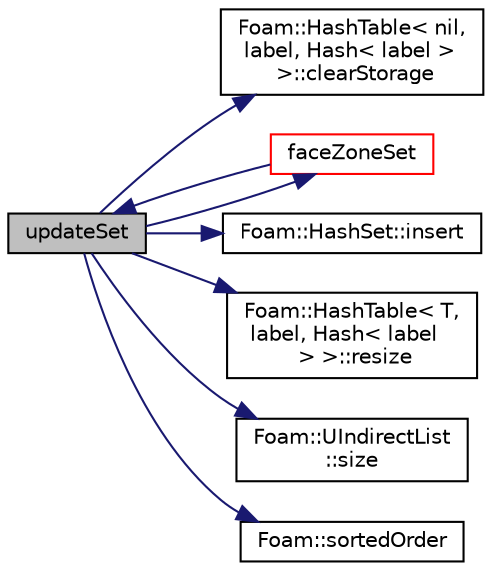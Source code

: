 digraph "updateSet"
{
  bgcolor="transparent";
  edge [fontname="Helvetica",fontsize="10",labelfontname="Helvetica",labelfontsize="10"];
  node [fontname="Helvetica",fontsize="10",shape=record];
  rankdir="LR";
  Node1761 [label="updateSet",height=0.2,width=0.4,color="black", fillcolor="grey75", style="filled", fontcolor="black"];
  Node1761 -> Node1762 [color="midnightblue",fontsize="10",style="solid",fontname="Helvetica"];
  Node1762 [label="Foam::HashTable\< nil,\l label, Hash\< label \>\l \>::clearStorage",height=0.2,width=0.4,color="black",URL="$a26841.html#a77e7fd5aa3adf14be9cbcd6e670f7843",tooltip="Clear the table entries and the table itself. "];
  Node1761 -> Node1763 [color="midnightblue",fontsize="10",style="solid",fontname="Helvetica"];
  Node1763 [label="faceZoneSet",height=0.2,width=0.4,color="red",URL="$a26585.html#ace6e4b16ad35bf8903c38685a92d7789",tooltip="Construct from objectRegistry and name. "];
  Node1763 -> Node1761 [color="midnightblue",fontsize="10",style="solid",fontname="Helvetica"];
  Node1761 -> Node2153 [color="midnightblue",fontsize="10",style="solid",fontname="Helvetica"];
  Node2153 [label="Foam::HashSet::insert",height=0.2,width=0.4,color="black",URL="$a26829.html#a49f0753d9652681fc3a81f59951a0ad7",tooltip="Insert a new entry. "];
  Node1761 -> Node2136 [color="midnightblue",fontsize="10",style="solid",fontname="Helvetica"];
  Node2136 [label="Foam::HashTable\< T,\l label, Hash\< label\l \> \>::resize",height=0.2,width=0.4,color="black",URL="$a26841.html#ae697ea15032f01f89988bb8ada677832",tooltip="Resize the hash table for efficiency. "];
  Node1761 -> Node2177 [color="midnightblue",fontsize="10",style="solid",fontname="Helvetica"];
  Node2177 [label="Foam::UIndirectList\l::size",height=0.2,width=0.4,color="black",URL="$a23445.html#a47b3bf30da1eb3ab8076b5fbe00e0494",tooltip="Return the number of elements in the list. "];
  Node1761 -> Node2178 [color="midnightblue",fontsize="10",style="solid",fontname="Helvetica"];
  Node2178 [label="Foam::sortedOrder",height=0.2,width=0.4,color="black",URL="$a21851.html#acf128ea037506c14446998bb7ca39264",tooltip="Generate the (stable) sort order for the list. "];
}
